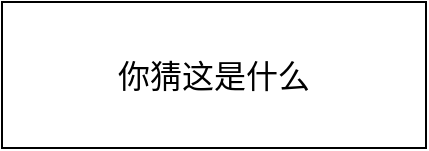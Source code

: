 <mxfile version="21.1.2" type="github" pages="2">
  <diagram name="第 1 页" id="ekadq5DXpkEGa8FbzkoT">
    <mxGraphModel dx="2586" dy="1636" grid="0" gridSize="10" guides="1" tooltips="1" connect="1" arrows="1" fold="1" page="0" pageScale="1" pageWidth="827" pageHeight="1169" math="0" shadow="0">
      <root>
        <mxCell id="0" />
        <mxCell id="1" parent="0" />
        <mxCell id="h189E1Nnk5QpLwX9wvr9-1" value="你猜这是什么" style="rounded=0;whiteSpace=wrap;html=1;fontSize=16;" vertex="1" parent="1">
          <mxGeometry x="-453" y="-65" width="212" height="73" as="geometry" />
        </mxCell>
      </root>
    </mxGraphModel>
  </diagram>
  <diagram id="0e7z9AiMYTGqcStuD1FH" name="第 2 页">
    <mxGraphModel dx="1504" dy="1037" grid="0" gridSize="10" guides="1" tooltips="1" connect="1" arrows="1" fold="1" page="0" pageScale="1" pageWidth="827" pageHeight="1169" math="0" shadow="0">
      <root>
        <mxCell id="0" />
        <mxCell id="1" parent="0" />
      </root>
    </mxGraphModel>
  </diagram>
</mxfile>
